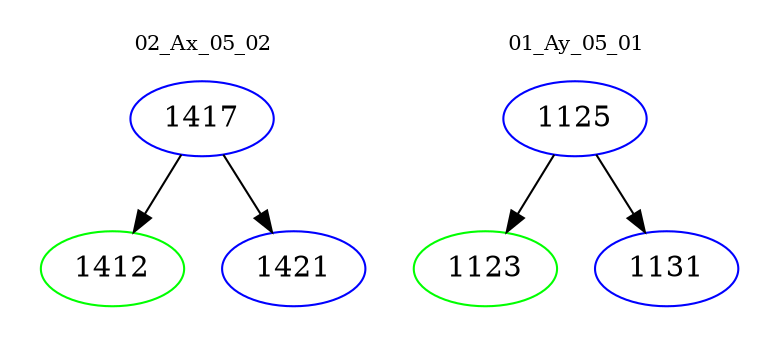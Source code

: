 digraph{
subgraph cluster_0 {
color = white
label = "02_Ax_05_02";
fontsize=10;
T0_1417 [label="1417", color="blue"]
T0_1417 -> T0_1412 [color="black"]
T0_1412 [label="1412", color="green"]
T0_1417 -> T0_1421 [color="black"]
T0_1421 [label="1421", color="blue"]
}
subgraph cluster_1 {
color = white
label = "01_Ay_05_01";
fontsize=10;
T1_1125 [label="1125", color="blue"]
T1_1125 -> T1_1123 [color="black"]
T1_1123 [label="1123", color="green"]
T1_1125 -> T1_1131 [color="black"]
T1_1131 [label="1131", color="blue"]
}
}
